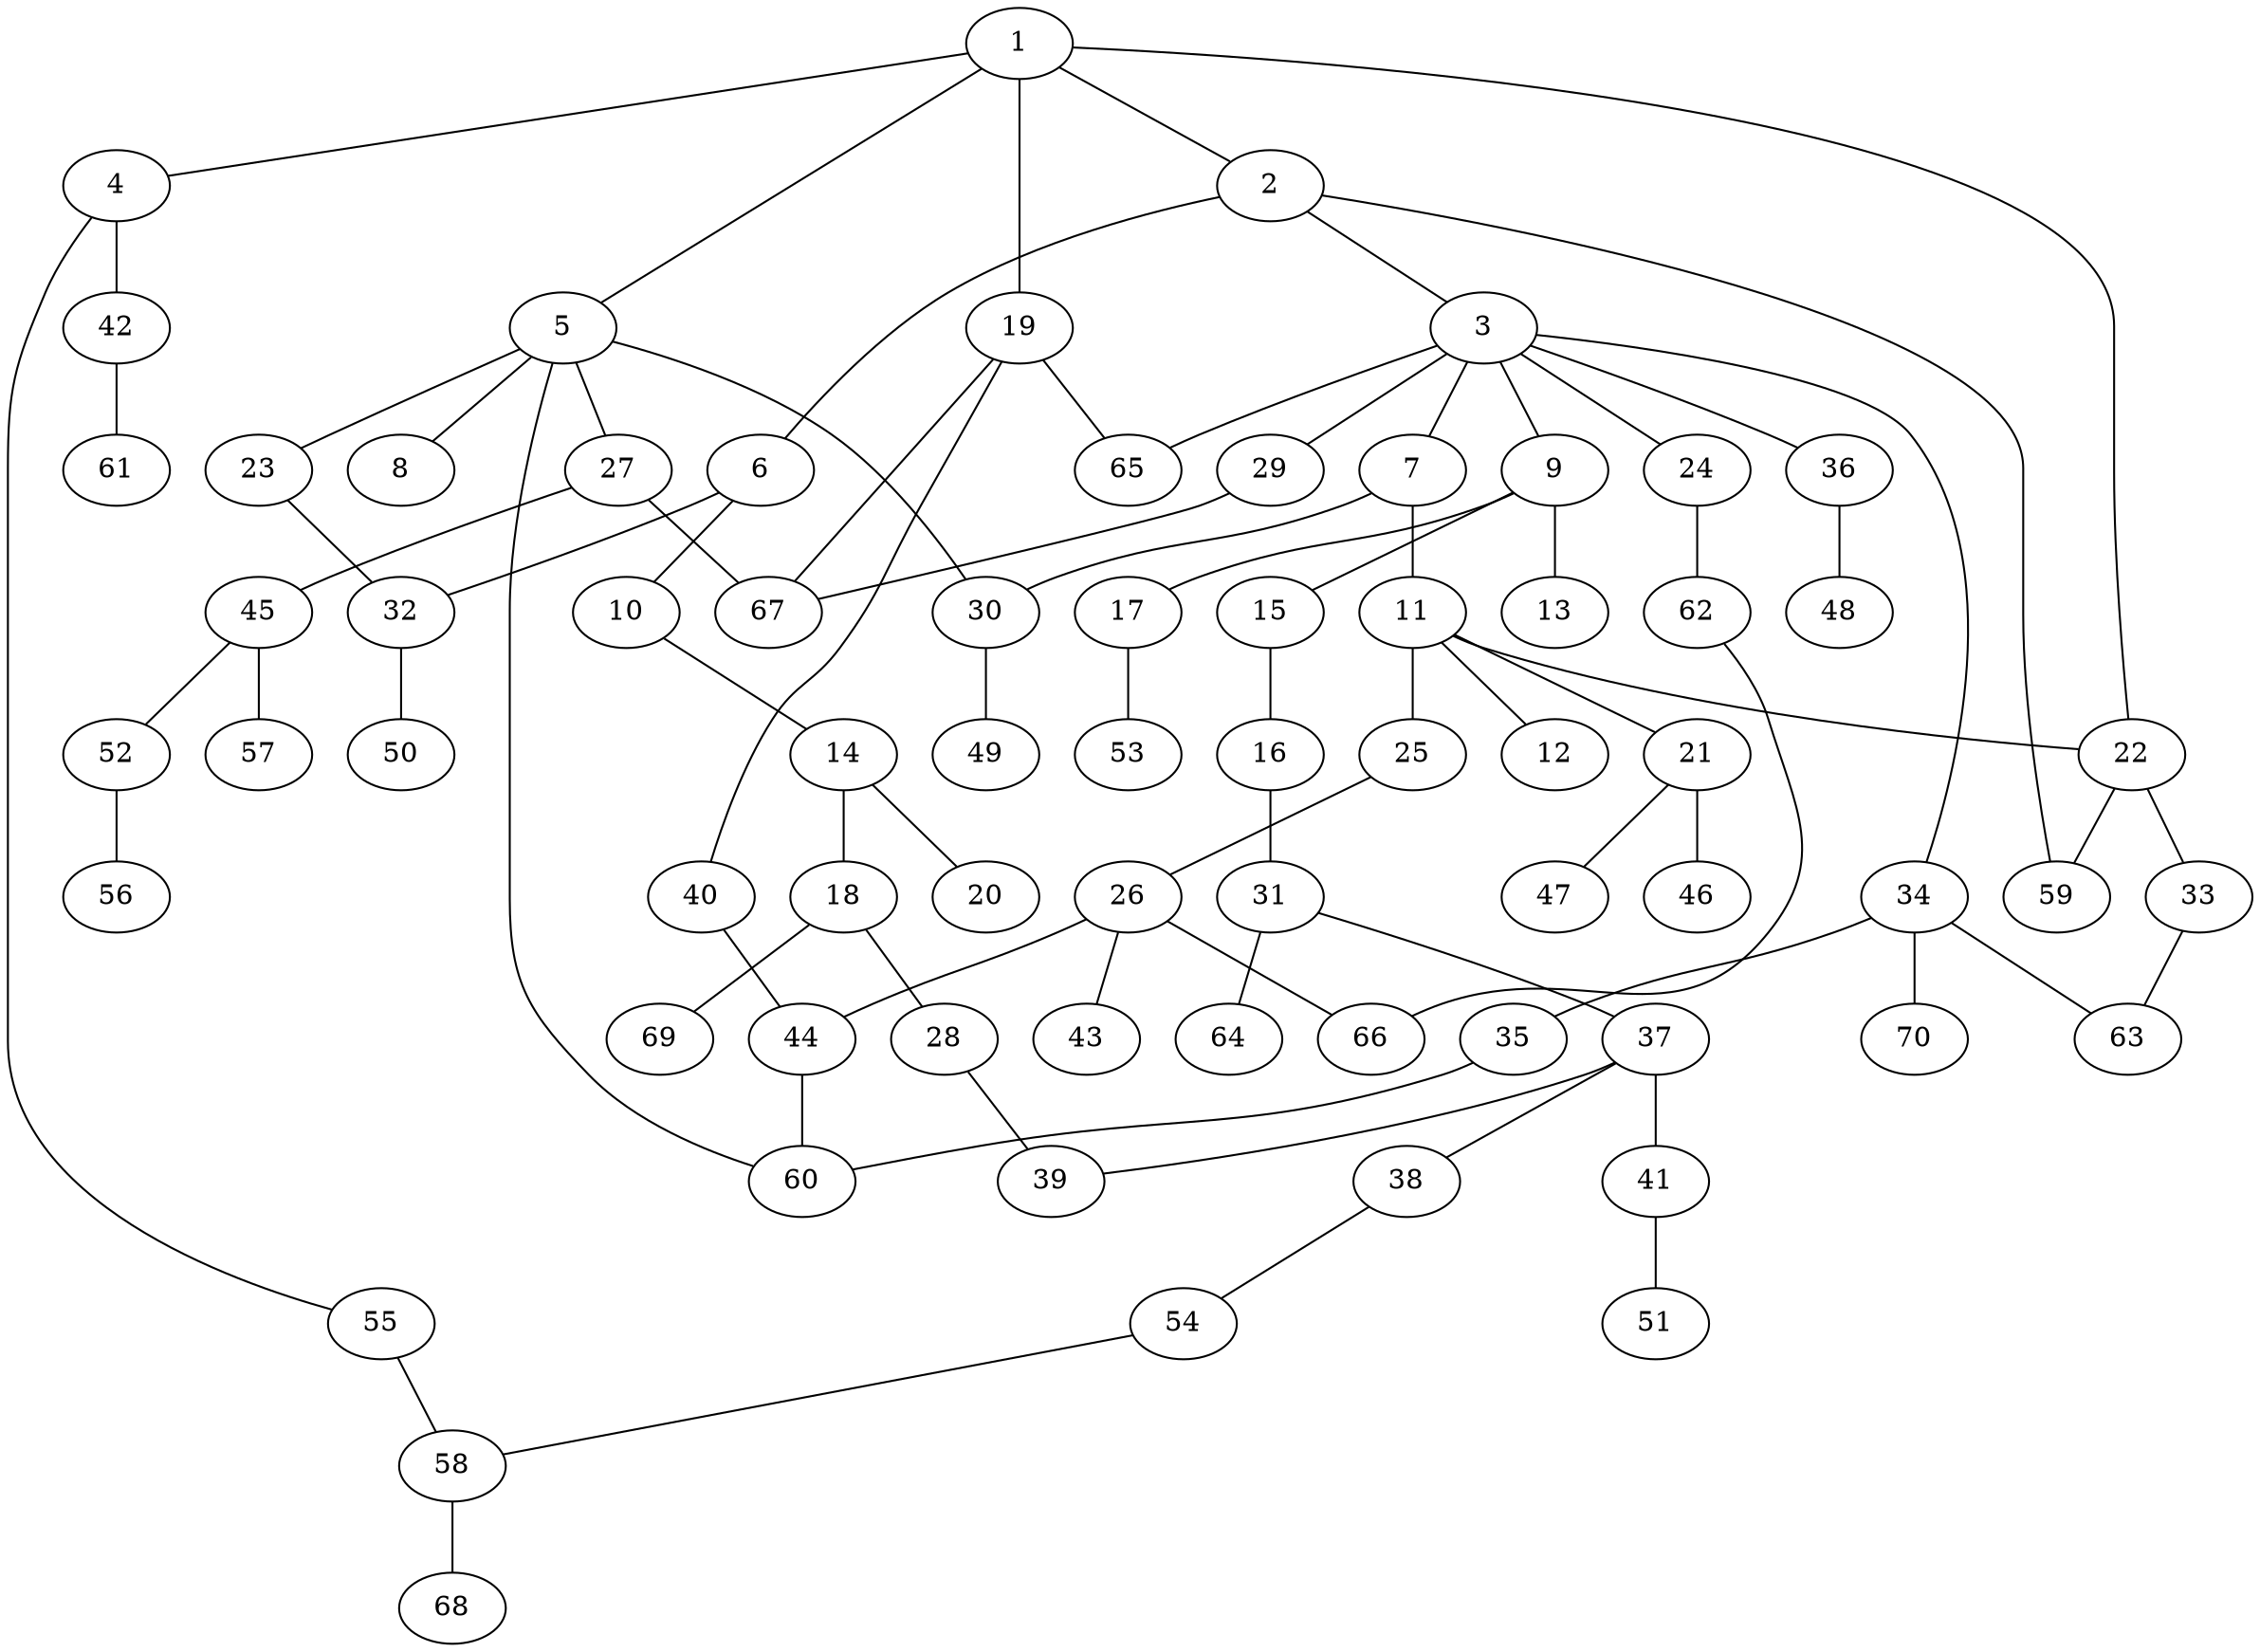 graph graphname {1--2
1--4
1--5
1--19
1--22
2--3
2--6
2--59
3--7
3--9
3--24
3--29
3--34
3--36
3--65
4--42
4--55
5--8
5--23
5--27
5--30
5--60
6--10
6--32
7--11
7--30
9--13
9--15
9--17
10--14
11--12
11--21
11--22
11--25
14--18
14--20
15--16
16--31
17--53
18--28
18--69
19--40
19--65
19--67
21--46
21--47
22--33
22--59
23--32
24--62
25--26
26--43
26--44
26--66
27--45
27--67
28--39
29--67
30--49
31--37
31--64
32--50
33--63
34--35
34--63
34--70
35--60
36--48
37--38
37--39
37--41
38--54
40--44
41--51
42--61
44--60
45--52
45--57
52--56
54--58
55--58
58--68
62--66
}